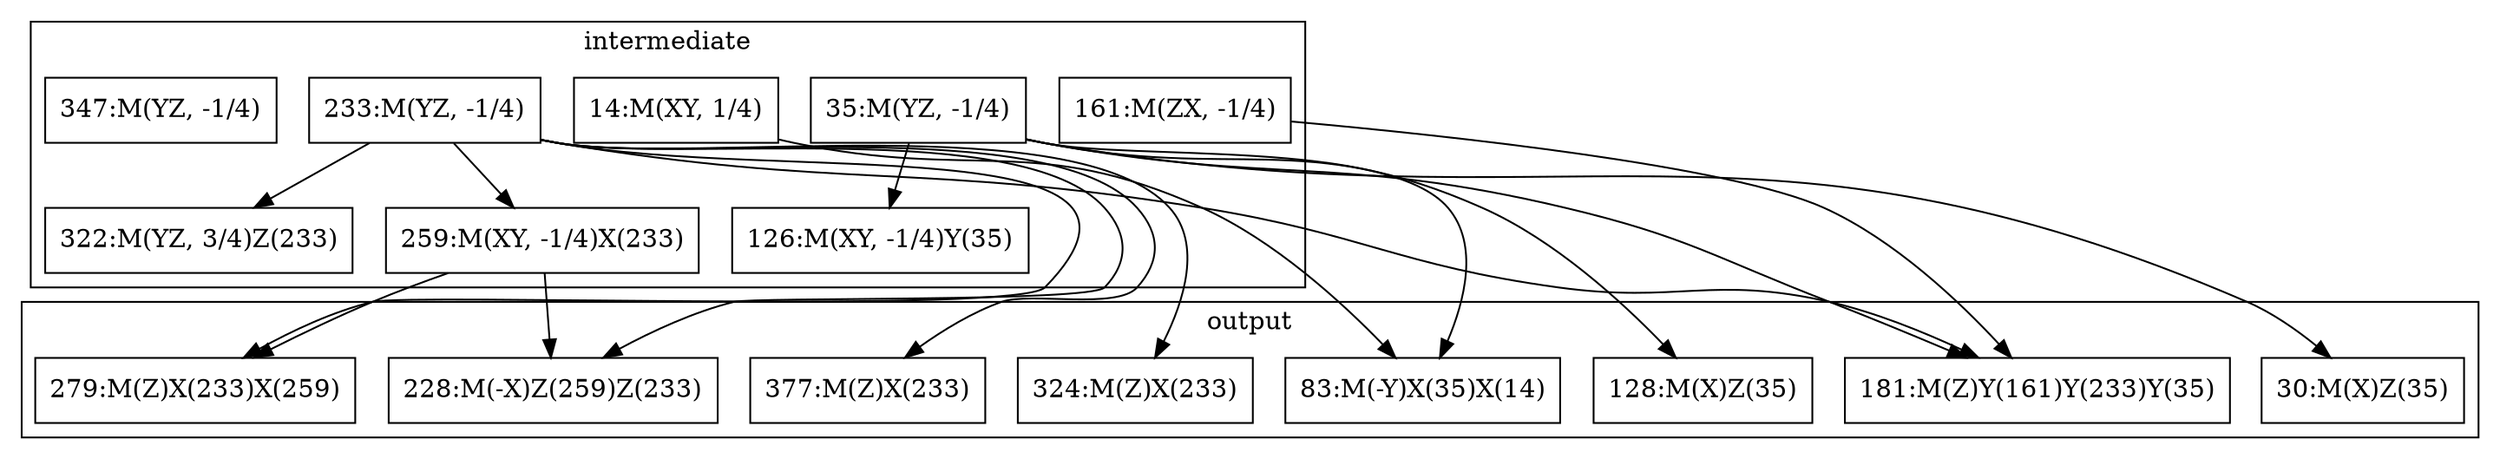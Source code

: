 digraph {
	subgraph cluster_0 {
		node [shape=box]
		label=input
	}
	subgraph cluster_1 {
		node [shape=box]
		128 [label="128:M(X)Z(35)"]
		228 [label="228:M(-X)Z(259)Z(233)"]
		324 [label="324:M(Z)X(233)"]
		83 [label="83:M(-Y)X(35)X(14)"]
		181 [label="181:M(Z)Y(161)Y(233)Y(35)"]
		279 [label="279:M(Z)X(233)X(259)"]
		377 [label="377:M(Z)X(233)"]
		30 [label="30:M(X)Z(35)"]
		label=output
	}
	subgraph cluster_2 {
		node [shape=box]
		14 [label="14:M(XY, 1/4)"]
		35 [label="35:M(YZ, -1/4)"]
		126 [label="126:M(XY, -1/4)Y(35)"]
		161 [label="161:M(ZX, -1/4)"]
		233 [label="233:M(YZ, -1/4)"]
		259 [label="259:M(XY, -1/4)X(233)"]
		322 [label="322:M(YZ, 3/4)Z(233)"]
		347 [label="347:M(YZ, -1/4)"]
		label=intermediate
	}
	35 -> 30
	35 -> 83
	14 -> 83
	35 -> 126
	35 -> 128
	161 -> 181
	233 -> 181
	35 -> 181
	259 -> 228
	233 -> 228
	233 -> 259
	233 -> 279
	259 -> 279
	233 -> 322
	233 -> 324
	233 -> 377
}
